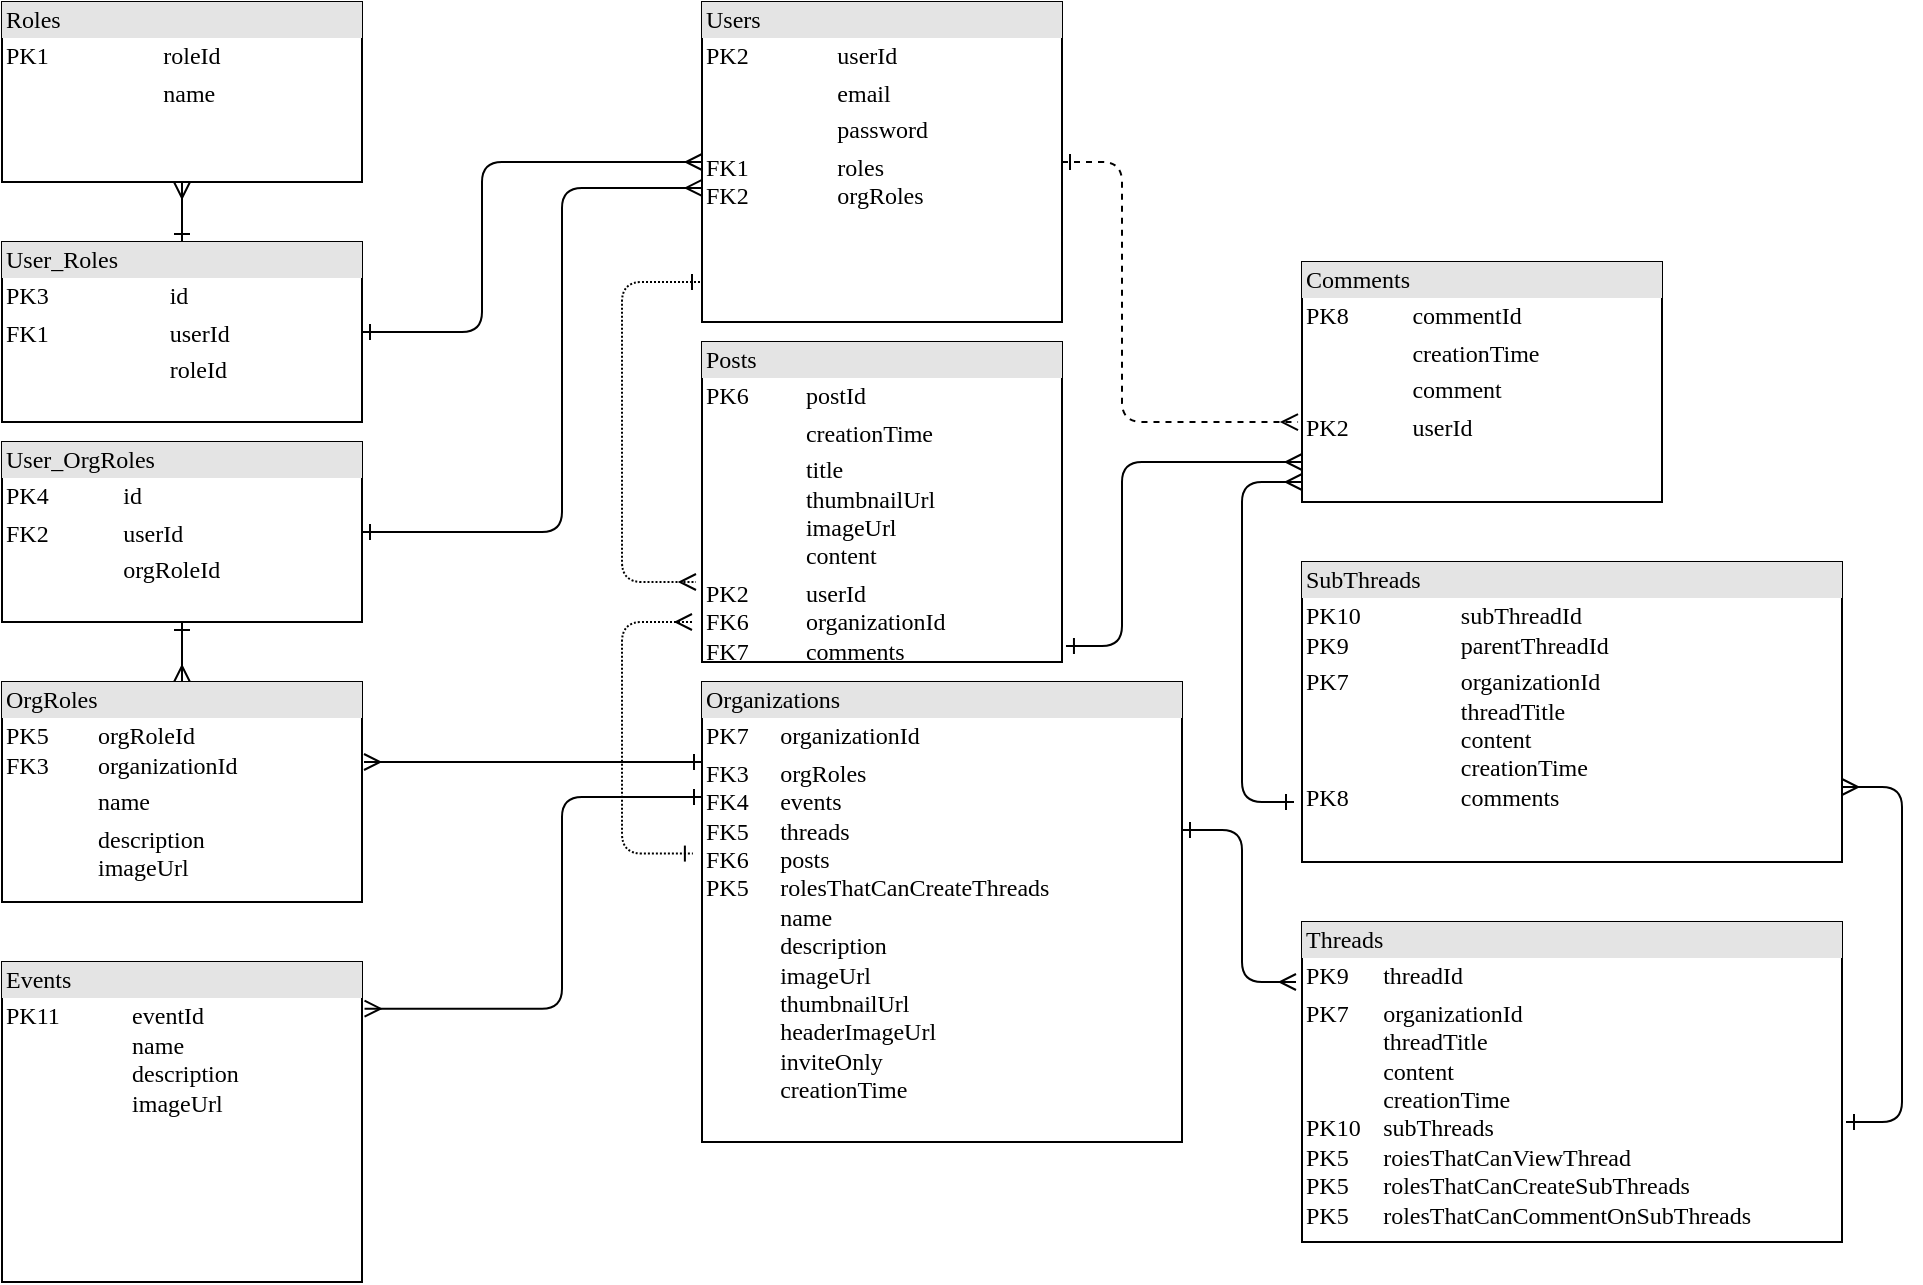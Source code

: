 <mxfile version="18.0.1" type="device"><diagram name="Page-1" id="2ca16b54-16f6-2749-3443-fa8db7711227"><mxGraphModel dx="1248" dy="776" grid="1" gridSize="10" guides="1" tooltips="1" connect="1" arrows="1" fold="1" page="1" pageScale="1" pageWidth="1100" pageHeight="850" background="#ffffff" math="0" shadow="0"><root><mxCell id="0"/><mxCell id="1" parent="0"/><mxCell id="2ed32ef02a7f4228-1" value="&lt;div style=&quot;box-sizing: border-box ; width: 100% ; background: #e4e4e4 ; padding: 2px&quot;&gt;Roles&lt;/div&gt;&lt;table style=&quot;width: 100% ; font-size: 1em&quot; cellpadding=&quot;2&quot; cellspacing=&quot;0&quot;&gt;&lt;tbody&gt;&lt;tr&gt;&lt;td&gt;PK1&lt;/td&gt;&lt;td&gt;roleId&lt;/td&gt;&lt;/tr&gt;&lt;tr&gt;&lt;td&gt;&lt;/td&gt;&lt;td&gt;name&lt;/td&gt;&lt;/tr&gt;&lt;/tbody&gt;&lt;/table&gt;" style="verticalAlign=top;align=left;overflow=fill;html=1;rounded=0;shadow=0;comic=0;labelBackgroundColor=none;strokeWidth=1;fontFamily=Verdana;fontSize=12" parent="1" vertex="1"><mxGeometry width="180" height="90" as="geometry"/></mxCell><mxCell id="2ed32ef02a7f4228-16" style="edgeStyle=orthogonalEdgeStyle;html=1;labelBackgroundColor=none;startArrow=ERmany;endArrow=ERone;fontFamily=Verdana;fontSize=12;align=left;startFill=0;endFill=0;" parent="1" source="2ed32ef02a7f4228-3" target="2ed32ef02a7f4228-4" edge="1"><mxGeometry relative="1" as="geometry"/></mxCell><mxCell id="2ed32ef02a7f4228-22" style="edgeStyle=orthogonalEdgeStyle;html=1;entryX=1;entryY=0.5;labelBackgroundColor=none;startArrow=ERmany;endArrow=ERone;fontFamily=Verdana;fontSize=12;align=left;entryDx=0;entryDy=0;exitX=0;exitY=0.5;exitDx=0;exitDy=0;startFill=0;endFill=0;" parent="1" source="2ed32ef02a7f4228-8" target="2ed32ef02a7f4228-5" edge="1"><mxGeometry relative="1" as="geometry"><mxPoint x="340" y="260" as="sourcePoint"/><Array as="points"><mxPoint x="240" y="80"/><mxPoint x="240" y="165"/></Array></mxGeometry></mxCell><mxCell id="2ed32ef02a7f4228-3" value="&lt;div style=&quot;box-sizing: border-box ; width: 100% ; background: #e4e4e4 ; padding: 2px&quot;&gt;OrgRoles&lt;/div&gt;&lt;table style=&quot;width: 100% ; font-size: 1em&quot; cellpadding=&quot;2&quot; cellspacing=&quot;0&quot;&gt;&lt;tbody&gt;&lt;tr&gt;&lt;td&gt;PK5&lt;br&gt;FK3&lt;/td&gt;&lt;td&gt;orgRoleId&lt;br&gt;organizationId&lt;/td&gt;&lt;/tr&gt;&lt;tr&gt;&lt;td&gt;&lt;br&gt;&lt;/td&gt;&lt;td&gt;name&lt;/td&gt;&lt;/tr&gt;&lt;tr&gt;&lt;td&gt;&lt;/td&gt;&lt;td&gt;description&lt;br&gt;imageUrl&lt;/td&gt;&lt;/tr&gt;&lt;tr&gt;&lt;td&gt;&lt;br&gt;&lt;/td&gt;&lt;td&gt;&lt;br&gt;&lt;/td&gt;&lt;/tr&gt;&lt;/tbody&gt;&lt;/table&gt;" style="verticalAlign=top;align=left;overflow=fill;html=1;rounded=0;shadow=0;comic=0;labelBackgroundColor=none;strokeWidth=1;fontFamily=Verdana;fontSize=12" parent="1" vertex="1"><mxGeometry y="340" width="180" height="110" as="geometry"/></mxCell><mxCell id="2ed32ef02a7f4228-4" value="&lt;div style=&quot;box-sizing: border-box ; width: 100% ; background: #e4e4e4 ; padding: 2px&quot;&gt;User_OrgRoles&lt;/div&gt;&lt;table style=&quot;width: 100% ; font-size: 1em&quot; cellpadding=&quot;2&quot; cellspacing=&quot;0&quot;&gt;&lt;tbody&gt;&lt;tr&gt;&lt;td&gt;PK4&lt;/td&gt;&lt;td&gt;id&lt;/td&gt;&lt;/tr&gt;&lt;tr&gt;&lt;td&gt;FK2&lt;/td&gt;&lt;td&gt;userId&lt;/td&gt;&lt;/tr&gt;&lt;tr&gt;&lt;td&gt;&lt;/td&gt;&lt;td&gt;orgRoleId&lt;/td&gt;&lt;/tr&gt;&lt;tr&gt;&lt;td&gt;&lt;br&gt;&lt;/td&gt;&lt;td&gt;&lt;br&gt;&lt;/td&gt;&lt;/tr&gt;&lt;/tbody&gt;&lt;/table&gt;" style="verticalAlign=top;align=left;overflow=fill;html=1;rounded=0;shadow=0;comic=0;labelBackgroundColor=none;strokeWidth=1;fontFamily=Verdana;fontSize=12" parent="1" vertex="1"><mxGeometry y="220" width="180" height="90" as="geometry"/></mxCell><mxCell id="2ed32ef02a7f4228-5" value="&lt;div style=&quot;box-sizing: border-box ; width: 100% ; background: #e4e4e4 ; padding: 2px&quot;&gt;User_Roles&lt;/div&gt;&lt;table style=&quot;width: 100% ; font-size: 1em&quot; cellpadding=&quot;2&quot; cellspacing=&quot;0&quot;&gt;&lt;tbody&gt;&lt;tr&gt;&lt;td&gt;PK3&amp;nbsp;&lt;/td&gt;&lt;td&gt;id&lt;/td&gt;&lt;/tr&gt;&lt;tr&gt;&lt;td&gt;FK1&lt;/td&gt;&lt;td&gt;userId&lt;/td&gt;&lt;/tr&gt;&lt;tr&gt;&lt;td&gt;&lt;br&gt;&lt;/td&gt;&lt;td&gt;roleId&lt;/td&gt;&lt;/tr&gt;&lt;/tbody&gt;&lt;/table&gt;" style="verticalAlign=top;align=left;overflow=fill;html=1;rounded=0;shadow=0;comic=0;labelBackgroundColor=none;strokeWidth=1;fontFamily=Verdana;fontSize=12" parent="1" vertex="1"><mxGeometry y="120" width="180" height="90" as="geometry"/></mxCell><mxCell id="2ed32ef02a7f4228-8" value="&lt;div style=&quot;box-sizing: border-box ; width: 100% ; background: #e4e4e4 ; padding: 2px&quot;&gt;Users&lt;/div&gt;&lt;table style=&quot;width: 100% ; font-size: 1em&quot; cellpadding=&quot;2&quot; cellspacing=&quot;0&quot;&gt;&lt;tbody&gt;&lt;tr&gt;&lt;td&gt;PK2&amp;nbsp;&lt;/td&gt;&lt;td&gt;userId&lt;/td&gt;&lt;/tr&gt;&lt;tr&gt;&lt;td&gt;&lt;br&gt;&lt;/td&gt;&lt;td&gt;email&lt;/td&gt;&lt;/tr&gt;&lt;tr&gt;&lt;td&gt;&lt;/td&gt;&lt;td&gt;password&lt;/td&gt;&lt;/tr&gt;&lt;tr&gt;&lt;td&gt;FK1&lt;br&gt;FK2&lt;/td&gt;&lt;td&gt;roles&lt;br&gt;orgRoles&lt;/td&gt;&lt;/tr&gt;&lt;tr&gt;&lt;td&gt;&lt;/td&gt;&lt;td&gt;&lt;/td&gt;&lt;/tr&gt;&lt;/tbody&gt;&lt;/table&gt;" style="verticalAlign=top;align=left;overflow=fill;html=1;rounded=0;shadow=0;comic=0;labelBackgroundColor=none;strokeWidth=1;fontFamily=Verdana;fontSize=12" parent="1" vertex="1"><mxGeometry x="350" width="180" height="160" as="geometry"/></mxCell><mxCell id="2ed32ef02a7f4228-12" value="&lt;div style=&quot;box-sizing: border-box ; width: 100% ; background: #e4e4e4 ; padding: 2px&quot;&gt;Organizations&lt;/div&gt;&lt;table style=&quot;width: 100% ; font-size: 1em&quot; cellpadding=&quot;2&quot; cellspacing=&quot;0&quot;&gt;&lt;tbody&gt;&lt;tr&gt;&lt;td&gt;PK7&lt;/td&gt;&lt;td&gt;organizationId&lt;/td&gt;&lt;/tr&gt;&lt;tr&gt;&lt;td&gt;FK3&lt;br&gt;FK4&lt;br&gt;FK5&lt;br&gt;FK6&lt;br&gt;PK5&lt;br&gt;&lt;br&gt;&lt;br&gt;&lt;br&gt;&lt;br&gt;&lt;br&gt;&lt;br&gt;&lt;br&gt;&lt;/td&gt;&lt;td&gt;orgRoles&lt;br&gt;events&lt;br&gt;threads&lt;br&gt;posts&lt;br&gt;rolesThatCanCreateThreads&lt;br&gt;name&lt;br&gt;description&lt;br&gt;imageUrl&lt;br&gt;thumbnailUrl&lt;br&gt;headerImageUrl&lt;br&gt;inviteOnly&lt;br&gt;creationTime&lt;/td&gt;&lt;/tr&gt;&lt;tr&gt;&lt;td&gt;&lt;/td&gt;&lt;td&gt;&lt;/td&gt;&lt;/tr&gt;&lt;/tbody&gt;&lt;/table&gt;" style="verticalAlign=top;align=left;overflow=fill;html=1;rounded=0;shadow=0;comic=0;labelBackgroundColor=none;strokeWidth=1;fontFamily=Verdana;fontSize=12" parent="1" vertex="1"><mxGeometry x="350" y="340" width="240" height="230" as="geometry"/></mxCell><mxCell id="2ed32ef02a7f4228-13" value="" style="edgeStyle=orthogonalEdgeStyle;html=1;endArrow=ERone;startArrow=ERmany;labelBackgroundColor=none;fontFamily=Verdana;fontSize=12;align=left;exitX=0.5;exitY=1;entryX=0.5;entryY=0;startFill=0;endFill=0;" parent="1" source="2ed32ef02a7f4228-1" target="2ed32ef02a7f4228-5" edge="1"><mxGeometry width="100" height="100" relative="1" as="geometry"><mxPoint x="240" y="270" as="sourcePoint"/><mxPoint x="340" y="170" as="targetPoint"/></mxGeometry></mxCell><mxCell id="efaVm8W8k_bG7TAcjsgC-1" style="edgeStyle=orthogonalEdgeStyle;html=1;entryX=1;entryY=0.5;labelBackgroundColor=none;startArrow=ERmany;endArrow=ERone;fontFamily=Verdana;fontSize=12;align=left;entryDx=0;entryDy=0;exitX=0;exitY=0.581;exitDx=0;exitDy=0;exitPerimeter=0;startFill=0;endFill=0;" parent="1" source="2ed32ef02a7f4228-8" target="2ed32ef02a7f4228-4" edge="1"><mxGeometry relative="1" as="geometry"><mxPoint x="350" y="273" as="sourcePoint"/><mxPoint x="190" y="205" as="targetPoint"/><Array as="points"><mxPoint x="280" y="93"/><mxPoint x="280" y="265"/></Array></mxGeometry></mxCell><mxCell id="efaVm8W8k_bG7TAcjsgC-7" value="&lt;div style=&quot;box-sizing: border-box ; width: 100% ; background: #e4e4e4 ; padding: 2px&quot;&gt;Posts&lt;/div&gt;&lt;table style=&quot;width: 100% ; font-size: 1em&quot; cellpadding=&quot;2&quot; cellspacing=&quot;0&quot;&gt;&lt;tbody&gt;&lt;tr&gt;&lt;td&gt;PK6&amp;nbsp;&lt;/td&gt;&lt;td&gt;postId&lt;/td&gt;&lt;/tr&gt;&lt;tr&gt;&lt;td&gt;&lt;br&gt;&lt;/td&gt;&lt;td&gt;creationTime&lt;/td&gt;&lt;/tr&gt;&lt;tr&gt;&lt;td&gt;&lt;/td&gt;&lt;td&gt;title&lt;br&gt;thumbnailUrl&lt;br&gt;imageUrl&lt;br&gt;content&lt;br&gt;&lt;/td&gt;&lt;/tr&gt;&lt;tr&gt;&lt;td&gt;PK2&lt;br&gt;FK6&lt;br&gt;FK7&lt;/td&gt;&lt;td&gt;userId&lt;br&gt;organizationId&lt;br&gt;comments&lt;/td&gt;&lt;/tr&gt;&lt;tr&gt;&lt;td&gt;&lt;/td&gt;&lt;td&gt;&lt;/td&gt;&lt;/tr&gt;&lt;/tbody&gt;&lt;/table&gt;" style="verticalAlign=top;align=left;overflow=fill;html=1;rounded=0;shadow=0;comic=0;labelBackgroundColor=none;strokeWidth=1;fontFamily=Verdana;fontSize=12" parent="1" vertex="1"><mxGeometry x="350" y="170" width="180" height="160" as="geometry"/></mxCell><mxCell id="efaVm8W8k_bG7TAcjsgC-8" style="edgeStyle=orthogonalEdgeStyle;html=1;labelBackgroundColor=none;startArrow=ERone;endArrow=ERmany;fontFamily=Verdana;fontSize=12;align=left;startFill=0;dashed=1;endFill=0;dashPattern=1 1;" parent="1" edge="1"><mxGeometry relative="1" as="geometry"><mxPoint x="349" y="140" as="sourcePoint"/><mxPoint x="347" y="290" as="targetPoint"/><Array as="points"><mxPoint x="310" y="140"/><mxPoint x="310" y="290"/><mxPoint x="347" y="290"/></Array></mxGeometry></mxCell><mxCell id="efaVm8W8k_bG7TAcjsgC-9" value="&lt;div style=&quot;box-sizing: border-box ; width: 100% ; background: #e4e4e4 ; padding: 2px&quot;&gt;Comments&lt;/div&gt;&lt;table style=&quot;width: 100% ; font-size: 1em&quot; cellpadding=&quot;2&quot; cellspacing=&quot;0&quot;&gt;&lt;tbody&gt;&lt;tr&gt;&lt;td&gt;PK8&amp;nbsp;&lt;/td&gt;&lt;td&gt;commentId&lt;/td&gt;&lt;/tr&gt;&lt;tr&gt;&lt;td&gt;&lt;br&gt;&lt;/td&gt;&lt;td&gt;creationTime&lt;/td&gt;&lt;/tr&gt;&lt;tr&gt;&lt;td&gt;&lt;/td&gt;&lt;td&gt;comment&lt;br&gt;&lt;/td&gt;&lt;/tr&gt;&lt;tr&gt;&lt;td&gt;PK2&lt;/td&gt;&lt;td&gt;userId&lt;/td&gt;&lt;/tr&gt;&lt;tr&gt;&lt;td&gt;&lt;/td&gt;&lt;td&gt;&lt;/td&gt;&lt;/tr&gt;&lt;/tbody&gt;&lt;/table&gt;" style="verticalAlign=top;align=left;overflow=fill;html=1;rounded=0;shadow=0;comic=0;labelBackgroundColor=none;strokeWidth=1;fontFamily=Verdana;fontSize=12" parent="1" vertex="1"><mxGeometry x="650" y="130" width="180" height="120" as="geometry"/></mxCell><mxCell id="efaVm8W8k_bG7TAcjsgC-10" style="edgeStyle=orthogonalEdgeStyle;html=1;labelBackgroundColor=none;startArrow=ERmany;endArrow=ERone;fontFamily=Verdana;fontSize=12;align=left;entryX=1.011;entryY=0.95;entryDx=0;entryDy=0;entryPerimeter=0;startFill=0;endFill=0;" parent="1" source="efaVm8W8k_bG7TAcjsgC-9" target="efaVm8W8k_bG7TAcjsgC-7" edge="1"><mxGeometry relative="1" as="geometry"><mxPoint x="570" y="280" as="sourcePoint"/><mxPoint x="534" y="306" as="targetPoint"/><Array as="points"><mxPoint x="560" y="230"/><mxPoint x="560" y="322"/></Array></mxGeometry></mxCell><mxCell id="efaVm8W8k_bG7TAcjsgC-11" style="edgeStyle=orthogonalEdgeStyle;html=1;labelBackgroundColor=none;startArrow=ERone;endArrow=ERmany;fontFamily=Verdana;fontSize=12;align=left;exitX=1;exitY=0.5;exitDx=0;exitDy=0;entryX=-0.011;entryY=0.667;entryDx=0;entryDy=0;entryPerimeter=0;startFill=0;endFill=0;dashed=1;" parent="1" source="2ed32ef02a7f4228-8" target="efaVm8W8k_bG7TAcjsgC-9" edge="1"><mxGeometry relative="1" as="geometry"><mxPoint x="570" y="290" as="sourcePoint"/><mxPoint x="568" y="200" as="targetPoint"/><Array as="points"><mxPoint x="560" y="80"/><mxPoint x="560" y="210"/></Array></mxGeometry></mxCell><mxCell id="efaVm8W8k_bG7TAcjsgC-13" value="&lt;div style=&quot;box-sizing: border-box ; width: 100% ; background: #e4e4e4 ; padding: 2px&quot;&gt;Threads&lt;/div&gt;&lt;table style=&quot;width: 100% ; font-size: 1em&quot; cellpadding=&quot;2&quot; cellspacing=&quot;0&quot;&gt;&lt;tbody&gt;&lt;tr&gt;&lt;td&gt;PK9&lt;/td&gt;&lt;td&gt;threadId&lt;/td&gt;&lt;/tr&gt;&lt;tr&gt;&lt;td&gt;PK7&lt;br&gt;&lt;br&gt;&lt;br&gt;&lt;br&gt;PK10&lt;br&gt;PK5&lt;br&gt;PK5&lt;br&gt;PK5&lt;br&gt;&lt;br&gt;&lt;/td&gt;&lt;td&gt;organizationId&lt;br&gt;threadTitle&lt;br&gt;content&lt;br&gt;creationTime&lt;br&gt;subThreads&lt;br&gt;roiesThatCanViewThread&lt;br&gt;rolesThatCanCreateSubThreads&lt;br&gt;rolesThatCanCommentOnSubThreads&lt;br&gt;&lt;br&gt;&lt;/td&gt;&lt;/tr&gt;&lt;/tbody&gt;&lt;/table&gt;" style="verticalAlign=top;align=left;overflow=fill;html=1;rounded=0;shadow=0;comic=0;labelBackgroundColor=none;strokeWidth=1;fontFamily=Verdana;fontSize=12" parent="1" vertex="1"><mxGeometry x="650" y="460" width="270" height="160" as="geometry"/></mxCell><mxCell id="efaVm8W8k_bG7TAcjsgC-15" style="edgeStyle=orthogonalEdgeStyle;html=1;labelBackgroundColor=none;startArrow=ERmany;endArrow=ERone;fontFamily=Verdana;fontSize=12;align=left;startFill=0;endFill=0;" parent="1" edge="1"><mxGeometry relative="1" as="geometry"><mxPoint x="647" y="490" as="sourcePoint"/><mxPoint x="590" y="414" as="targetPoint"/><Array as="points"><mxPoint x="647" y="490"/><mxPoint x="620" y="490"/><mxPoint x="620" y="414"/></Array></mxGeometry></mxCell><mxCell id="efaVm8W8k_bG7TAcjsgC-16" value="&lt;div style=&quot;box-sizing: border-box ; width: 100% ; background: #e4e4e4 ; padding: 2px&quot;&gt;SubThreads&lt;/div&gt;&lt;table style=&quot;width: 100% ; font-size: 1em&quot; cellpadding=&quot;2&quot; cellspacing=&quot;0&quot;&gt;&lt;tbody&gt;&lt;tr&gt;&lt;td&gt;PK10&lt;br&gt;PK9&lt;/td&gt;&lt;td&gt;subThreadId&lt;br&gt;parentThreadId&lt;/td&gt;&lt;/tr&gt;&lt;tr&gt;&lt;td&gt;PK7&lt;br&gt;&lt;br&gt;&lt;br&gt;&lt;br&gt;PK8&lt;br&gt;&lt;br&gt;&lt;/td&gt;&lt;td&gt;organizationId&lt;br&gt;threadTitle&lt;br&gt;content&lt;br&gt;creationTime&lt;br&gt;comments&lt;br&gt;&lt;br&gt;&lt;/td&gt;&lt;/tr&gt;&lt;/tbody&gt;&lt;/table&gt;" style="verticalAlign=top;align=left;overflow=fill;html=1;rounded=0;shadow=0;comic=0;labelBackgroundColor=none;strokeWidth=1;fontFamily=Verdana;fontSize=12" parent="1" vertex="1"><mxGeometry x="650" y="280" width="270" height="150" as="geometry"/></mxCell><mxCell id="efaVm8W8k_bG7TAcjsgC-17" style="edgeStyle=orthogonalEdgeStyle;html=1;labelBackgroundColor=none;startArrow=ERmany;endArrow=ERone;fontFamily=Verdana;fontSize=12;align=left;startFill=0;endFill=0;" parent="1" edge="1"><mxGeometry relative="1" as="geometry"><mxPoint x="650" y="240" as="sourcePoint"/><mxPoint x="646" y="400" as="targetPoint"/><Array as="points"><mxPoint x="620" y="240"/><mxPoint x="620" y="400"/></Array></mxGeometry></mxCell><mxCell id="efaVm8W8k_bG7TAcjsgC-18" style="edgeStyle=orthogonalEdgeStyle;html=1;labelBackgroundColor=none;startArrow=ERmany;endArrow=ERone;fontFamily=Verdana;fontSize=12;align=left;exitX=1;exitY=0.75;exitDx=0;exitDy=0;startFill=0;endFill=0;" parent="1" source="efaVm8W8k_bG7TAcjsgC-16" edge="1"><mxGeometry relative="1" as="geometry"><mxPoint x="650" y="400" as="sourcePoint"/><mxPoint x="922" y="560" as="targetPoint"/><Array as="points"><mxPoint x="950" y="393"/><mxPoint x="950" y="560"/></Array></mxGeometry></mxCell><mxCell id="efaVm8W8k_bG7TAcjsgC-20" value="&lt;div style=&quot;box-sizing: border-box ; width: 100% ; background: #e4e4e4 ; padding: 2px&quot;&gt;Events&lt;/div&gt;&lt;table style=&quot;width: 100% ; font-size: 1em&quot; cellpadding=&quot;2&quot; cellspacing=&quot;0&quot;&gt;&lt;tbody&gt;&lt;tr&gt;&lt;td&gt;PK11&lt;br&gt;&lt;br&gt;&lt;br&gt;&lt;br&gt;&lt;/td&gt;&lt;td&gt;eventId&lt;br&gt;name&lt;br&gt;description&lt;br&gt;imageUrl&lt;br&gt;&lt;/td&gt;&lt;/tr&gt;&lt;tr&gt;&lt;td&gt;&lt;br&gt;&lt;/td&gt;&lt;td&gt;&lt;br&gt;&lt;/td&gt;&lt;/tr&gt;&lt;tr&gt;&lt;td&gt;&lt;/td&gt;&lt;td&gt;&lt;br&gt;&lt;/td&gt;&lt;/tr&gt;&lt;tr&gt;&lt;td&gt;&lt;br&gt;&lt;/td&gt;&lt;td&gt;&lt;br&gt;&lt;/td&gt;&lt;/tr&gt;&lt;/tbody&gt;&lt;/table&gt;" style="verticalAlign=top;align=left;overflow=fill;html=1;rounded=0;shadow=0;comic=0;labelBackgroundColor=none;strokeWidth=1;fontFamily=Verdana;fontSize=12" parent="1" vertex="1"><mxGeometry y="480" width="180" height="160" as="geometry"/></mxCell><mxCell id="efaVm8W8k_bG7TAcjsgC-21" style="edgeStyle=orthogonalEdgeStyle;html=1;labelBackgroundColor=none;startArrow=ERmany;endArrow=ERone;fontFamily=Verdana;fontSize=12;align=left;entryX=0;entryY=0.25;entryDx=0;entryDy=0;exitX=1.007;exitY=0.146;exitDx=0;exitDy=0;exitPerimeter=0;startFill=0;endFill=0;" parent="1" source="efaVm8W8k_bG7TAcjsgC-20" target="2ed32ef02a7f4228-12" edge="1"><mxGeometry relative="1" as="geometry"><mxPoint x="180" y="535" as="sourcePoint"/><mxPoint x="192" y="395.0" as="targetPoint"/><Array as="points"><mxPoint x="280" y="503"/><mxPoint x="280" y="398"/></Array></mxGeometry></mxCell><mxCell id="efaVm8W8k_bG7TAcjsgC-27" style="edgeStyle=orthogonalEdgeStyle;html=1;labelBackgroundColor=none;startArrow=ERmany;endArrow=ERone;fontFamily=Verdana;fontSize=12;align=left;startFill=0;endFill=0;" parent="1" edge="1"><mxGeometry relative="1" as="geometry"><mxPoint x="181" y="380" as="sourcePoint"/><mxPoint x="350" y="380" as="targetPoint"/><Array as="points"><mxPoint x="181" y="380"/></Array></mxGeometry></mxCell><mxCell id="efaVm8W8k_bG7TAcjsgC-29" style="edgeStyle=orthogonalEdgeStyle;html=1;labelBackgroundColor=none;startArrow=ERmany;endArrow=ERone;fontFamily=Verdana;fontSize=12;align=left;entryX=-0.019;entryY=0.373;entryDx=0;entryDy=0;startFill=0;endFill=0;entryPerimeter=0;dashed=1;dashPattern=1 1;" parent="1" target="2ed32ef02a7f4228-12" edge="1"><mxGeometry relative="1" as="geometry"><mxPoint x="345" y="310" as="sourcePoint"/><mxPoint x="360" y="407.5" as="targetPoint"/><Array as="points"><mxPoint x="345" y="310"/><mxPoint x="310" y="310"/><mxPoint x="310" y="426"/></Array></mxGeometry></mxCell></root></mxGraphModel></diagram></mxfile>